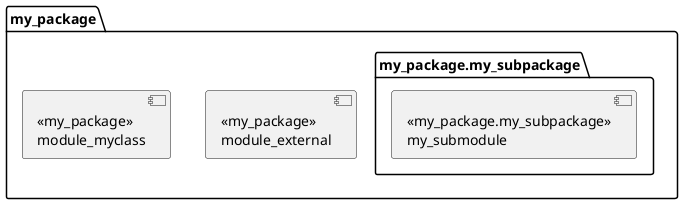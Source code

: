 @startuml
set namespaceSeparator none
skinparam linetype ortho
'skinparam linetype polyline
<style>
.moduleclass { BackgroundColor LightBlue }
</style>
package "my_package" {
[<<my_package>>\nmodule_external] as 69a1ade40fa5357b6c722c5af2e29388
[<<my_package>>\nmodule_myclass] as b26ce2cc084f9bdc080f310ad4668cb9
package "my_package.my_subpackage" {
[<<my_package.my_subpackage>>\nmy_submodule] as f8cd9d115433f0b13b762cbfb210b01f
}
}
hide <<moduleclass>> stereotype
@enduml
